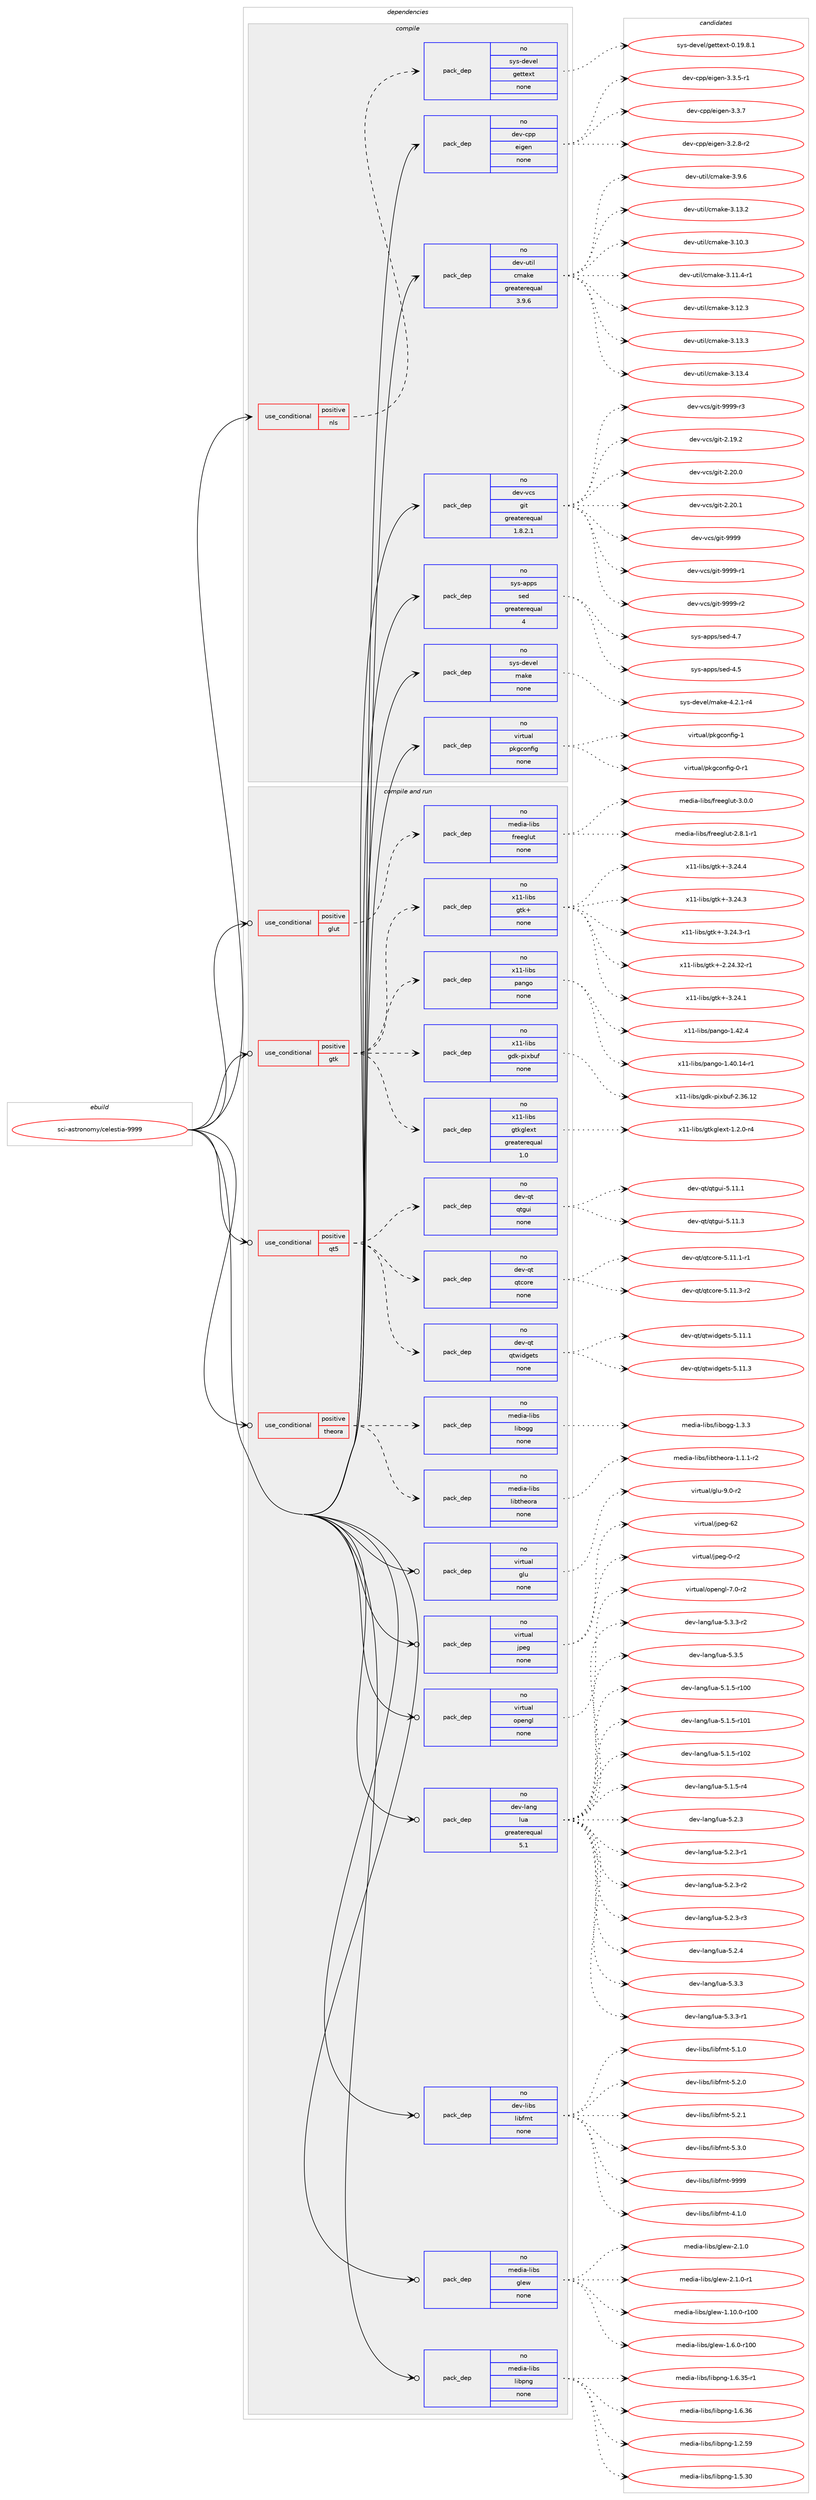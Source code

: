 digraph prolog {

# *************
# Graph options
# *************

newrank=true;
concentrate=true;
compound=true;
graph [rankdir=LR,fontname=Helvetica,fontsize=10,ranksep=1.5];#, ranksep=2.5, nodesep=0.2];
edge  [arrowhead=vee];
node  [fontname=Helvetica,fontsize=10];

# **********
# The ebuild
# **********

subgraph cluster_leftcol {
color=gray;
rank=same;
label=<<i>ebuild</i>>;
id [label="sci-astronomy/celestia-9999", color=red, width=4, href="../sci-astronomy/celestia-9999.svg"];
}

# ****************
# The dependencies
# ****************

subgraph cluster_midcol {
color=gray;
label=<<i>dependencies</i>>;
subgraph cluster_compile {
fillcolor="#eeeeee";
style=filled;
label=<<i>compile</i>>;
subgraph cond785 {
dependency4561 [label=<<TABLE BORDER="0" CELLBORDER="1" CELLSPACING="0" CELLPADDING="4"><TR><TD ROWSPAN="3" CELLPADDING="10">use_conditional</TD></TR><TR><TD>positive</TD></TR><TR><TD>nls</TD></TR></TABLE>>, shape=none, color=red];
subgraph pack3645 {
dependency4562 [label=<<TABLE BORDER="0" CELLBORDER="1" CELLSPACING="0" CELLPADDING="4" WIDTH="220"><TR><TD ROWSPAN="6" CELLPADDING="30">pack_dep</TD></TR><TR><TD WIDTH="110">no</TD></TR><TR><TD>sys-devel</TD></TR><TR><TD>gettext</TD></TR><TR><TD>none</TD></TR><TR><TD></TD></TR></TABLE>>, shape=none, color=blue];
}
dependency4561:e -> dependency4562:w [weight=20,style="dashed",arrowhead="vee"];
}
id:e -> dependency4561:w [weight=20,style="solid",arrowhead="vee"];
subgraph pack3646 {
dependency4563 [label=<<TABLE BORDER="0" CELLBORDER="1" CELLSPACING="0" CELLPADDING="4" WIDTH="220"><TR><TD ROWSPAN="6" CELLPADDING="30">pack_dep</TD></TR><TR><TD WIDTH="110">no</TD></TR><TR><TD>dev-cpp</TD></TR><TR><TD>eigen</TD></TR><TR><TD>none</TD></TR><TR><TD></TD></TR></TABLE>>, shape=none, color=blue];
}
id:e -> dependency4563:w [weight=20,style="solid",arrowhead="vee"];
subgraph pack3647 {
dependency4564 [label=<<TABLE BORDER="0" CELLBORDER="1" CELLSPACING="0" CELLPADDING="4" WIDTH="220"><TR><TD ROWSPAN="6" CELLPADDING="30">pack_dep</TD></TR><TR><TD WIDTH="110">no</TD></TR><TR><TD>dev-util</TD></TR><TR><TD>cmake</TD></TR><TR><TD>greaterequal</TD></TR><TR><TD>3.9.6</TD></TR></TABLE>>, shape=none, color=blue];
}
id:e -> dependency4564:w [weight=20,style="solid",arrowhead="vee"];
subgraph pack3648 {
dependency4565 [label=<<TABLE BORDER="0" CELLBORDER="1" CELLSPACING="0" CELLPADDING="4" WIDTH="220"><TR><TD ROWSPAN="6" CELLPADDING="30">pack_dep</TD></TR><TR><TD WIDTH="110">no</TD></TR><TR><TD>dev-vcs</TD></TR><TR><TD>git</TD></TR><TR><TD>greaterequal</TD></TR><TR><TD>1.8.2.1</TD></TR></TABLE>>, shape=none, color=blue];
}
id:e -> dependency4565:w [weight=20,style="solid",arrowhead="vee"];
subgraph pack3649 {
dependency4566 [label=<<TABLE BORDER="0" CELLBORDER="1" CELLSPACING="0" CELLPADDING="4" WIDTH="220"><TR><TD ROWSPAN="6" CELLPADDING="30">pack_dep</TD></TR><TR><TD WIDTH="110">no</TD></TR><TR><TD>sys-apps</TD></TR><TR><TD>sed</TD></TR><TR><TD>greaterequal</TD></TR><TR><TD>4</TD></TR></TABLE>>, shape=none, color=blue];
}
id:e -> dependency4566:w [weight=20,style="solid",arrowhead="vee"];
subgraph pack3650 {
dependency4567 [label=<<TABLE BORDER="0" CELLBORDER="1" CELLSPACING="0" CELLPADDING="4" WIDTH="220"><TR><TD ROWSPAN="6" CELLPADDING="30">pack_dep</TD></TR><TR><TD WIDTH="110">no</TD></TR><TR><TD>sys-devel</TD></TR><TR><TD>make</TD></TR><TR><TD>none</TD></TR><TR><TD></TD></TR></TABLE>>, shape=none, color=blue];
}
id:e -> dependency4567:w [weight=20,style="solid",arrowhead="vee"];
subgraph pack3651 {
dependency4568 [label=<<TABLE BORDER="0" CELLBORDER="1" CELLSPACING="0" CELLPADDING="4" WIDTH="220"><TR><TD ROWSPAN="6" CELLPADDING="30">pack_dep</TD></TR><TR><TD WIDTH="110">no</TD></TR><TR><TD>virtual</TD></TR><TR><TD>pkgconfig</TD></TR><TR><TD>none</TD></TR><TR><TD></TD></TR></TABLE>>, shape=none, color=blue];
}
id:e -> dependency4568:w [weight=20,style="solid",arrowhead="vee"];
}
subgraph cluster_compileandrun {
fillcolor="#eeeeee";
style=filled;
label=<<i>compile and run</i>>;
subgraph cond786 {
dependency4569 [label=<<TABLE BORDER="0" CELLBORDER="1" CELLSPACING="0" CELLPADDING="4"><TR><TD ROWSPAN="3" CELLPADDING="10">use_conditional</TD></TR><TR><TD>positive</TD></TR><TR><TD>glut</TD></TR></TABLE>>, shape=none, color=red];
subgraph pack3652 {
dependency4570 [label=<<TABLE BORDER="0" CELLBORDER="1" CELLSPACING="0" CELLPADDING="4" WIDTH="220"><TR><TD ROWSPAN="6" CELLPADDING="30">pack_dep</TD></TR><TR><TD WIDTH="110">no</TD></TR><TR><TD>media-libs</TD></TR><TR><TD>freeglut</TD></TR><TR><TD>none</TD></TR><TR><TD></TD></TR></TABLE>>, shape=none, color=blue];
}
dependency4569:e -> dependency4570:w [weight=20,style="dashed",arrowhead="vee"];
}
id:e -> dependency4569:w [weight=20,style="solid",arrowhead="odotvee"];
subgraph cond787 {
dependency4571 [label=<<TABLE BORDER="0" CELLBORDER="1" CELLSPACING="0" CELLPADDING="4"><TR><TD ROWSPAN="3" CELLPADDING="10">use_conditional</TD></TR><TR><TD>positive</TD></TR><TR><TD>gtk</TD></TR></TABLE>>, shape=none, color=red];
subgraph pack3653 {
dependency4572 [label=<<TABLE BORDER="0" CELLBORDER="1" CELLSPACING="0" CELLPADDING="4" WIDTH="220"><TR><TD ROWSPAN="6" CELLPADDING="30">pack_dep</TD></TR><TR><TD WIDTH="110">no</TD></TR><TR><TD>x11-libs</TD></TR><TR><TD>gtk+</TD></TR><TR><TD>none</TD></TR><TR><TD></TD></TR></TABLE>>, shape=none, color=blue];
}
dependency4571:e -> dependency4572:w [weight=20,style="dashed",arrowhead="vee"];
subgraph pack3654 {
dependency4573 [label=<<TABLE BORDER="0" CELLBORDER="1" CELLSPACING="0" CELLPADDING="4" WIDTH="220"><TR><TD ROWSPAN="6" CELLPADDING="30">pack_dep</TD></TR><TR><TD WIDTH="110">no</TD></TR><TR><TD>x11-libs</TD></TR><TR><TD>gtkglext</TD></TR><TR><TD>greaterequal</TD></TR><TR><TD>1.0</TD></TR></TABLE>>, shape=none, color=blue];
}
dependency4571:e -> dependency4573:w [weight=20,style="dashed",arrowhead="vee"];
subgraph pack3655 {
dependency4574 [label=<<TABLE BORDER="0" CELLBORDER="1" CELLSPACING="0" CELLPADDING="4" WIDTH="220"><TR><TD ROWSPAN="6" CELLPADDING="30">pack_dep</TD></TR><TR><TD WIDTH="110">no</TD></TR><TR><TD>x11-libs</TD></TR><TR><TD>gdk-pixbuf</TD></TR><TR><TD>none</TD></TR><TR><TD></TD></TR></TABLE>>, shape=none, color=blue];
}
dependency4571:e -> dependency4574:w [weight=20,style="dashed",arrowhead="vee"];
subgraph pack3656 {
dependency4575 [label=<<TABLE BORDER="0" CELLBORDER="1" CELLSPACING="0" CELLPADDING="4" WIDTH="220"><TR><TD ROWSPAN="6" CELLPADDING="30">pack_dep</TD></TR><TR><TD WIDTH="110">no</TD></TR><TR><TD>x11-libs</TD></TR><TR><TD>pango</TD></TR><TR><TD>none</TD></TR><TR><TD></TD></TR></TABLE>>, shape=none, color=blue];
}
dependency4571:e -> dependency4575:w [weight=20,style="dashed",arrowhead="vee"];
}
id:e -> dependency4571:w [weight=20,style="solid",arrowhead="odotvee"];
subgraph cond788 {
dependency4576 [label=<<TABLE BORDER="0" CELLBORDER="1" CELLSPACING="0" CELLPADDING="4"><TR><TD ROWSPAN="3" CELLPADDING="10">use_conditional</TD></TR><TR><TD>positive</TD></TR><TR><TD>qt5</TD></TR></TABLE>>, shape=none, color=red];
subgraph pack3657 {
dependency4577 [label=<<TABLE BORDER="0" CELLBORDER="1" CELLSPACING="0" CELLPADDING="4" WIDTH="220"><TR><TD ROWSPAN="6" CELLPADDING="30">pack_dep</TD></TR><TR><TD WIDTH="110">no</TD></TR><TR><TD>dev-qt</TD></TR><TR><TD>qtcore</TD></TR><TR><TD>none</TD></TR><TR><TD></TD></TR></TABLE>>, shape=none, color=blue];
}
dependency4576:e -> dependency4577:w [weight=20,style="dashed",arrowhead="vee"];
subgraph pack3658 {
dependency4578 [label=<<TABLE BORDER="0" CELLBORDER="1" CELLSPACING="0" CELLPADDING="4" WIDTH="220"><TR><TD ROWSPAN="6" CELLPADDING="30">pack_dep</TD></TR><TR><TD WIDTH="110">no</TD></TR><TR><TD>dev-qt</TD></TR><TR><TD>qtgui</TD></TR><TR><TD>none</TD></TR><TR><TD></TD></TR></TABLE>>, shape=none, color=blue];
}
dependency4576:e -> dependency4578:w [weight=20,style="dashed",arrowhead="vee"];
subgraph pack3659 {
dependency4579 [label=<<TABLE BORDER="0" CELLBORDER="1" CELLSPACING="0" CELLPADDING="4" WIDTH="220"><TR><TD ROWSPAN="6" CELLPADDING="30">pack_dep</TD></TR><TR><TD WIDTH="110">no</TD></TR><TR><TD>dev-qt</TD></TR><TR><TD>qtwidgets</TD></TR><TR><TD>none</TD></TR><TR><TD></TD></TR></TABLE>>, shape=none, color=blue];
}
dependency4576:e -> dependency4579:w [weight=20,style="dashed",arrowhead="vee"];
}
id:e -> dependency4576:w [weight=20,style="solid",arrowhead="odotvee"];
subgraph cond789 {
dependency4580 [label=<<TABLE BORDER="0" CELLBORDER="1" CELLSPACING="0" CELLPADDING="4"><TR><TD ROWSPAN="3" CELLPADDING="10">use_conditional</TD></TR><TR><TD>positive</TD></TR><TR><TD>theora</TD></TR></TABLE>>, shape=none, color=red];
subgraph pack3660 {
dependency4581 [label=<<TABLE BORDER="0" CELLBORDER="1" CELLSPACING="0" CELLPADDING="4" WIDTH="220"><TR><TD ROWSPAN="6" CELLPADDING="30">pack_dep</TD></TR><TR><TD WIDTH="110">no</TD></TR><TR><TD>media-libs</TD></TR><TR><TD>libogg</TD></TR><TR><TD>none</TD></TR><TR><TD></TD></TR></TABLE>>, shape=none, color=blue];
}
dependency4580:e -> dependency4581:w [weight=20,style="dashed",arrowhead="vee"];
subgraph pack3661 {
dependency4582 [label=<<TABLE BORDER="0" CELLBORDER="1" CELLSPACING="0" CELLPADDING="4" WIDTH="220"><TR><TD ROWSPAN="6" CELLPADDING="30">pack_dep</TD></TR><TR><TD WIDTH="110">no</TD></TR><TR><TD>media-libs</TD></TR><TR><TD>libtheora</TD></TR><TR><TD>none</TD></TR><TR><TD></TD></TR></TABLE>>, shape=none, color=blue];
}
dependency4580:e -> dependency4582:w [weight=20,style="dashed",arrowhead="vee"];
}
id:e -> dependency4580:w [weight=20,style="solid",arrowhead="odotvee"];
subgraph pack3662 {
dependency4583 [label=<<TABLE BORDER="0" CELLBORDER="1" CELLSPACING="0" CELLPADDING="4" WIDTH="220"><TR><TD ROWSPAN="6" CELLPADDING="30">pack_dep</TD></TR><TR><TD WIDTH="110">no</TD></TR><TR><TD>dev-lang</TD></TR><TR><TD>lua</TD></TR><TR><TD>greaterequal</TD></TR><TR><TD>5.1</TD></TR></TABLE>>, shape=none, color=blue];
}
id:e -> dependency4583:w [weight=20,style="solid",arrowhead="odotvee"];
subgraph pack3663 {
dependency4584 [label=<<TABLE BORDER="0" CELLBORDER="1" CELLSPACING="0" CELLPADDING="4" WIDTH="220"><TR><TD ROWSPAN="6" CELLPADDING="30">pack_dep</TD></TR><TR><TD WIDTH="110">no</TD></TR><TR><TD>dev-libs</TD></TR><TR><TD>libfmt</TD></TR><TR><TD>none</TD></TR><TR><TD></TD></TR></TABLE>>, shape=none, color=blue];
}
id:e -> dependency4584:w [weight=20,style="solid",arrowhead="odotvee"];
subgraph pack3664 {
dependency4585 [label=<<TABLE BORDER="0" CELLBORDER="1" CELLSPACING="0" CELLPADDING="4" WIDTH="220"><TR><TD ROWSPAN="6" CELLPADDING="30">pack_dep</TD></TR><TR><TD WIDTH="110">no</TD></TR><TR><TD>media-libs</TD></TR><TR><TD>glew</TD></TR><TR><TD>none</TD></TR><TR><TD></TD></TR></TABLE>>, shape=none, color=blue];
}
id:e -> dependency4585:w [weight=20,style="solid",arrowhead="odotvee"];
subgraph pack3665 {
dependency4586 [label=<<TABLE BORDER="0" CELLBORDER="1" CELLSPACING="0" CELLPADDING="4" WIDTH="220"><TR><TD ROWSPAN="6" CELLPADDING="30">pack_dep</TD></TR><TR><TD WIDTH="110">no</TD></TR><TR><TD>media-libs</TD></TR><TR><TD>libpng</TD></TR><TR><TD>none</TD></TR><TR><TD></TD></TR></TABLE>>, shape=none, color=blue];
}
id:e -> dependency4586:w [weight=20,style="solid",arrowhead="odotvee"];
subgraph pack3666 {
dependency4587 [label=<<TABLE BORDER="0" CELLBORDER="1" CELLSPACING="0" CELLPADDING="4" WIDTH="220"><TR><TD ROWSPAN="6" CELLPADDING="30">pack_dep</TD></TR><TR><TD WIDTH="110">no</TD></TR><TR><TD>virtual</TD></TR><TR><TD>glu</TD></TR><TR><TD>none</TD></TR><TR><TD></TD></TR></TABLE>>, shape=none, color=blue];
}
id:e -> dependency4587:w [weight=20,style="solid",arrowhead="odotvee"];
subgraph pack3667 {
dependency4588 [label=<<TABLE BORDER="0" CELLBORDER="1" CELLSPACING="0" CELLPADDING="4" WIDTH="220"><TR><TD ROWSPAN="6" CELLPADDING="30">pack_dep</TD></TR><TR><TD WIDTH="110">no</TD></TR><TR><TD>virtual</TD></TR><TR><TD>jpeg</TD></TR><TR><TD>none</TD></TR><TR><TD></TD></TR></TABLE>>, shape=none, color=blue];
}
id:e -> dependency4588:w [weight=20,style="solid",arrowhead="odotvee"];
subgraph pack3668 {
dependency4589 [label=<<TABLE BORDER="0" CELLBORDER="1" CELLSPACING="0" CELLPADDING="4" WIDTH="220"><TR><TD ROWSPAN="6" CELLPADDING="30">pack_dep</TD></TR><TR><TD WIDTH="110">no</TD></TR><TR><TD>virtual</TD></TR><TR><TD>opengl</TD></TR><TR><TD>none</TD></TR><TR><TD></TD></TR></TABLE>>, shape=none, color=blue];
}
id:e -> dependency4589:w [weight=20,style="solid",arrowhead="odotvee"];
}
subgraph cluster_run {
fillcolor="#eeeeee";
style=filled;
label=<<i>run</i>>;
}
}

# **************
# The candidates
# **************

subgraph cluster_choices {
rank=same;
color=gray;
label=<<i>candidates</i>>;

subgraph choice3645 {
color=black;
nodesep=1;
choice1151211154510010111810110847103101116116101120116454846495746564649 [label="sys-devel/gettext-0.19.8.1", color=red, width=4,href="../sys-devel/gettext-0.19.8.1.svg"];
dependency4562:e -> choice1151211154510010111810110847103101116116101120116454846495746564649:w [style=dotted,weight="100"];
}
subgraph choice3646 {
color=black;
nodesep=1;
choice1001011184599112112471011051031011104551465046564511450 [label="dev-cpp/eigen-3.2.8-r2", color=red, width=4,href="../dev-cpp/eigen-3.2.8-r2.svg"];
choice1001011184599112112471011051031011104551465146534511449 [label="dev-cpp/eigen-3.3.5-r1", color=red, width=4,href="../dev-cpp/eigen-3.3.5-r1.svg"];
choice100101118459911211247101105103101110455146514655 [label="dev-cpp/eigen-3.3.7", color=red, width=4,href="../dev-cpp/eigen-3.3.7.svg"];
dependency4563:e -> choice1001011184599112112471011051031011104551465046564511450:w [style=dotted,weight="100"];
dependency4563:e -> choice1001011184599112112471011051031011104551465146534511449:w [style=dotted,weight="100"];
dependency4563:e -> choice100101118459911211247101105103101110455146514655:w [style=dotted,weight="100"];
}
subgraph choice3647 {
color=black;
nodesep=1;
choice1001011184511711610510847991099710710145514649514650 [label="dev-util/cmake-3.13.2", color=red, width=4,href="../dev-util/cmake-3.13.2.svg"];
choice1001011184511711610510847991099710710145514649484651 [label="dev-util/cmake-3.10.3", color=red, width=4,href="../dev-util/cmake-3.10.3.svg"];
choice10010111845117116105108479910997107101455146494946524511449 [label="dev-util/cmake-3.11.4-r1", color=red, width=4,href="../dev-util/cmake-3.11.4-r1.svg"];
choice1001011184511711610510847991099710710145514649504651 [label="dev-util/cmake-3.12.3", color=red, width=4,href="../dev-util/cmake-3.12.3.svg"];
choice1001011184511711610510847991099710710145514649514651 [label="dev-util/cmake-3.13.3", color=red, width=4,href="../dev-util/cmake-3.13.3.svg"];
choice1001011184511711610510847991099710710145514649514652 [label="dev-util/cmake-3.13.4", color=red, width=4,href="../dev-util/cmake-3.13.4.svg"];
choice10010111845117116105108479910997107101455146574654 [label="dev-util/cmake-3.9.6", color=red, width=4,href="../dev-util/cmake-3.9.6.svg"];
dependency4564:e -> choice1001011184511711610510847991099710710145514649514650:w [style=dotted,weight="100"];
dependency4564:e -> choice1001011184511711610510847991099710710145514649484651:w [style=dotted,weight="100"];
dependency4564:e -> choice10010111845117116105108479910997107101455146494946524511449:w [style=dotted,weight="100"];
dependency4564:e -> choice1001011184511711610510847991099710710145514649504651:w [style=dotted,weight="100"];
dependency4564:e -> choice1001011184511711610510847991099710710145514649514651:w [style=dotted,weight="100"];
dependency4564:e -> choice1001011184511711610510847991099710710145514649514652:w [style=dotted,weight="100"];
dependency4564:e -> choice10010111845117116105108479910997107101455146574654:w [style=dotted,weight="100"];
}
subgraph choice3648 {
color=black;
nodesep=1;
choice10010111845118991154710310511645504649574650 [label="dev-vcs/git-2.19.2", color=red, width=4,href="../dev-vcs/git-2.19.2.svg"];
choice10010111845118991154710310511645504650484648 [label="dev-vcs/git-2.20.0", color=red, width=4,href="../dev-vcs/git-2.20.0.svg"];
choice10010111845118991154710310511645504650484649 [label="dev-vcs/git-2.20.1", color=red, width=4,href="../dev-vcs/git-2.20.1.svg"];
choice1001011184511899115471031051164557575757 [label="dev-vcs/git-9999", color=red, width=4,href="../dev-vcs/git-9999.svg"];
choice10010111845118991154710310511645575757574511449 [label="dev-vcs/git-9999-r1", color=red, width=4,href="../dev-vcs/git-9999-r1.svg"];
choice10010111845118991154710310511645575757574511450 [label="dev-vcs/git-9999-r2", color=red, width=4,href="../dev-vcs/git-9999-r2.svg"];
choice10010111845118991154710310511645575757574511451 [label="dev-vcs/git-9999-r3", color=red, width=4,href="../dev-vcs/git-9999-r3.svg"];
dependency4565:e -> choice10010111845118991154710310511645504649574650:w [style=dotted,weight="100"];
dependency4565:e -> choice10010111845118991154710310511645504650484648:w [style=dotted,weight="100"];
dependency4565:e -> choice10010111845118991154710310511645504650484649:w [style=dotted,weight="100"];
dependency4565:e -> choice1001011184511899115471031051164557575757:w [style=dotted,weight="100"];
dependency4565:e -> choice10010111845118991154710310511645575757574511449:w [style=dotted,weight="100"];
dependency4565:e -> choice10010111845118991154710310511645575757574511450:w [style=dotted,weight="100"];
dependency4565:e -> choice10010111845118991154710310511645575757574511451:w [style=dotted,weight="100"];
}
subgraph choice3649 {
color=black;
nodesep=1;
choice11512111545971121121154711510110045524653 [label="sys-apps/sed-4.5", color=red, width=4,href="../sys-apps/sed-4.5.svg"];
choice11512111545971121121154711510110045524655 [label="sys-apps/sed-4.7", color=red, width=4,href="../sys-apps/sed-4.7.svg"];
dependency4566:e -> choice11512111545971121121154711510110045524653:w [style=dotted,weight="100"];
dependency4566:e -> choice11512111545971121121154711510110045524655:w [style=dotted,weight="100"];
}
subgraph choice3650 {
color=black;
nodesep=1;
choice1151211154510010111810110847109971071014552465046494511452 [label="sys-devel/make-4.2.1-r4", color=red, width=4,href="../sys-devel/make-4.2.1-r4.svg"];
dependency4567:e -> choice1151211154510010111810110847109971071014552465046494511452:w [style=dotted,weight="100"];
}
subgraph choice3651 {
color=black;
nodesep=1;
choice11810511411611797108471121071039911111010210510345484511449 [label="virtual/pkgconfig-0-r1", color=red, width=4,href="../virtual/pkgconfig-0-r1.svg"];
choice1181051141161179710847112107103991111101021051034549 [label="virtual/pkgconfig-1", color=red, width=4,href="../virtual/pkgconfig-1.svg"];
dependency4568:e -> choice11810511411611797108471121071039911111010210510345484511449:w [style=dotted,weight="100"];
dependency4568:e -> choice1181051141161179710847112107103991111101021051034549:w [style=dotted,weight="100"];
}
subgraph choice3652 {
color=black;
nodesep=1;
choice109101100105974510810598115471021141011011031081171164550465646494511449 [label="media-libs/freeglut-2.8.1-r1", color=red, width=4,href="../media-libs/freeglut-2.8.1-r1.svg"];
choice10910110010597451081059811547102114101101103108117116455146484648 [label="media-libs/freeglut-3.0.0", color=red, width=4,href="../media-libs/freeglut-3.0.0.svg"];
dependency4570:e -> choice109101100105974510810598115471021141011011031081171164550465646494511449:w [style=dotted,weight="100"];
dependency4570:e -> choice10910110010597451081059811547102114101101103108117116455146484648:w [style=dotted,weight="100"];
}
subgraph choice3653 {
color=black;
nodesep=1;
choice12049494510810598115471031161074345514650524651 [label="x11-libs/gtk+-3.24.3", color=red, width=4,href="../x11-libs/gtk+-3.24.3.svg"];
choice120494945108105981154710311610743455146505246514511449 [label="x11-libs/gtk+-3.24.3-r1", color=red, width=4,href="../x11-libs/gtk+-3.24.3-r1.svg"];
choice12049494510810598115471031161074345504650524651504511449 [label="x11-libs/gtk+-2.24.32-r1", color=red, width=4,href="../x11-libs/gtk+-2.24.32-r1.svg"];
choice12049494510810598115471031161074345514650524649 [label="x11-libs/gtk+-3.24.1", color=red, width=4,href="../x11-libs/gtk+-3.24.1.svg"];
choice12049494510810598115471031161074345514650524652 [label="x11-libs/gtk+-3.24.4", color=red, width=4,href="../x11-libs/gtk+-3.24.4.svg"];
dependency4572:e -> choice12049494510810598115471031161074345514650524651:w [style=dotted,weight="100"];
dependency4572:e -> choice120494945108105981154710311610743455146505246514511449:w [style=dotted,weight="100"];
dependency4572:e -> choice12049494510810598115471031161074345504650524651504511449:w [style=dotted,weight="100"];
dependency4572:e -> choice12049494510810598115471031161074345514650524649:w [style=dotted,weight="100"];
dependency4572:e -> choice12049494510810598115471031161074345514650524652:w [style=dotted,weight="100"];
}
subgraph choice3654 {
color=black;
nodesep=1;
choice12049494510810598115471031161071031081011201164549465046484511452 [label="x11-libs/gtkglext-1.2.0-r4", color=red, width=4,href="../x11-libs/gtkglext-1.2.0-r4.svg"];
dependency4573:e -> choice12049494510810598115471031161071031081011201164549465046484511452:w [style=dotted,weight="100"];
}
subgraph choice3655 {
color=black;
nodesep=1;
choice120494945108105981154710310010745112105120981171024550465154464950 [label="x11-libs/gdk-pixbuf-2.36.12", color=red, width=4,href="../x11-libs/gdk-pixbuf-2.36.12.svg"];
dependency4574:e -> choice120494945108105981154710310010745112105120981171024550465154464950:w [style=dotted,weight="100"];
}
subgraph choice3656 {
color=black;
nodesep=1;
choice12049494510810598115471129711010311145494652484649524511449 [label="x11-libs/pango-1.40.14-r1", color=red, width=4,href="../x11-libs/pango-1.40.14-r1.svg"];
choice12049494510810598115471129711010311145494652504652 [label="x11-libs/pango-1.42.4", color=red, width=4,href="../x11-libs/pango-1.42.4.svg"];
dependency4575:e -> choice12049494510810598115471129711010311145494652484649524511449:w [style=dotted,weight="100"];
dependency4575:e -> choice12049494510810598115471129711010311145494652504652:w [style=dotted,weight="100"];
}
subgraph choice3657 {
color=black;
nodesep=1;
choice100101118451131164711311699111114101455346494946494511449 [label="dev-qt/qtcore-5.11.1-r1", color=red, width=4,href="../dev-qt/qtcore-5.11.1-r1.svg"];
choice100101118451131164711311699111114101455346494946514511450 [label="dev-qt/qtcore-5.11.3-r2", color=red, width=4,href="../dev-qt/qtcore-5.11.3-r2.svg"];
dependency4577:e -> choice100101118451131164711311699111114101455346494946494511449:w [style=dotted,weight="100"];
dependency4577:e -> choice100101118451131164711311699111114101455346494946514511450:w [style=dotted,weight="100"];
}
subgraph choice3658 {
color=black;
nodesep=1;
choice100101118451131164711311610311710545534649494649 [label="dev-qt/qtgui-5.11.1", color=red, width=4,href="../dev-qt/qtgui-5.11.1.svg"];
choice100101118451131164711311610311710545534649494651 [label="dev-qt/qtgui-5.11.3", color=red, width=4,href="../dev-qt/qtgui-5.11.3.svg"];
dependency4578:e -> choice100101118451131164711311610311710545534649494649:w [style=dotted,weight="100"];
dependency4578:e -> choice100101118451131164711311610311710545534649494651:w [style=dotted,weight="100"];
}
subgraph choice3659 {
color=black;
nodesep=1;
choice100101118451131164711311611910510010310111611545534649494649 [label="dev-qt/qtwidgets-5.11.1", color=red, width=4,href="../dev-qt/qtwidgets-5.11.1.svg"];
choice100101118451131164711311611910510010310111611545534649494651 [label="dev-qt/qtwidgets-5.11.3", color=red, width=4,href="../dev-qt/qtwidgets-5.11.3.svg"];
dependency4579:e -> choice100101118451131164711311611910510010310111611545534649494649:w [style=dotted,weight="100"];
dependency4579:e -> choice100101118451131164711311611910510010310111611545534649494651:w [style=dotted,weight="100"];
}
subgraph choice3660 {
color=black;
nodesep=1;
choice1091011001059745108105981154710810598111103103454946514651 [label="media-libs/libogg-1.3.3", color=red, width=4,href="../media-libs/libogg-1.3.3.svg"];
dependency4581:e -> choice1091011001059745108105981154710810598111103103454946514651:w [style=dotted,weight="100"];
}
subgraph choice3661 {
color=black;
nodesep=1;
choice1091011001059745108105981154710810598116104101111114974549464946494511450 [label="media-libs/libtheora-1.1.1-r2", color=red, width=4,href="../media-libs/libtheora-1.1.1-r2.svg"];
dependency4582:e -> choice1091011001059745108105981154710810598116104101111114974549464946494511450:w [style=dotted,weight="100"];
}
subgraph choice3662 {
color=black;
nodesep=1;
choice1001011184510897110103471081179745534649465345114494848 [label="dev-lang/lua-5.1.5-r100", color=red, width=4,href="../dev-lang/lua-5.1.5-r100.svg"];
choice1001011184510897110103471081179745534649465345114494849 [label="dev-lang/lua-5.1.5-r101", color=red, width=4,href="../dev-lang/lua-5.1.5-r101.svg"];
choice1001011184510897110103471081179745534649465345114494850 [label="dev-lang/lua-5.1.5-r102", color=red, width=4,href="../dev-lang/lua-5.1.5-r102.svg"];
choice100101118451089711010347108117974553464946534511452 [label="dev-lang/lua-5.1.5-r4", color=red, width=4,href="../dev-lang/lua-5.1.5-r4.svg"];
choice10010111845108971101034710811797455346504651 [label="dev-lang/lua-5.2.3", color=red, width=4,href="../dev-lang/lua-5.2.3.svg"];
choice100101118451089711010347108117974553465046514511449 [label="dev-lang/lua-5.2.3-r1", color=red, width=4,href="../dev-lang/lua-5.2.3-r1.svg"];
choice100101118451089711010347108117974553465046514511450 [label="dev-lang/lua-5.2.3-r2", color=red, width=4,href="../dev-lang/lua-5.2.3-r2.svg"];
choice100101118451089711010347108117974553465046514511451 [label="dev-lang/lua-5.2.3-r3", color=red, width=4,href="../dev-lang/lua-5.2.3-r3.svg"];
choice10010111845108971101034710811797455346504652 [label="dev-lang/lua-5.2.4", color=red, width=4,href="../dev-lang/lua-5.2.4.svg"];
choice10010111845108971101034710811797455346514651 [label="dev-lang/lua-5.3.3", color=red, width=4,href="../dev-lang/lua-5.3.3.svg"];
choice100101118451089711010347108117974553465146514511449 [label="dev-lang/lua-5.3.3-r1", color=red, width=4,href="../dev-lang/lua-5.3.3-r1.svg"];
choice100101118451089711010347108117974553465146514511450 [label="dev-lang/lua-5.3.3-r2", color=red, width=4,href="../dev-lang/lua-5.3.3-r2.svg"];
choice10010111845108971101034710811797455346514653 [label="dev-lang/lua-5.3.5", color=red, width=4,href="../dev-lang/lua-5.3.5.svg"];
dependency4583:e -> choice1001011184510897110103471081179745534649465345114494848:w [style=dotted,weight="100"];
dependency4583:e -> choice1001011184510897110103471081179745534649465345114494849:w [style=dotted,weight="100"];
dependency4583:e -> choice1001011184510897110103471081179745534649465345114494850:w [style=dotted,weight="100"];
dependency4583:e -> choice100101118451089711010347108117974553464946534511452:w [style=dotted,weight="100"];
dependency4583:e -> choice10010111845108971101034710811797455346504651:w [style=dotted,weight="100"];
dependency4583:e -> choice100101118451089711010347108117974553465046514511449:w [style=dotted,weight="100"];
dependency4583:e -> choice100101118451089711010347108117974553465046514511450:w [style=dotted,weight="100"];
dependency4583:e -> choice100101118451089711010347108117974553465046514511451:w [style=dotted,weight="100"];
dependency4583:e -> choice10010111845108971101034710811797455346504652:w [style=dotted,weight="100"];
dependency4583:e -> choice10010111845108971101034710811797455346514651:w [style=dotted,weight="100"];
dependency4583:e -> choice100101118451089711010347108117974553465146514511449:w [style=dotted,weight="100"];
dependency4583:e -> choice100101118451089711010347108117974553465146514511450:w [style=dotted,weight="100"];
dependency4583:e -> choice10010111845108971101034710811797455346514653:w [style=dotted,weight="100"];
}
subgraph choice3663 {
color=black;
nodesep=1;
choice10010111845108105981154710810598102109116455246494648 [label="dev-libs/libfmt-4.1.0", color=red, width=4,href="../dev-libs/libfmt-4.1.0.svg"];
choice10010111845108105981154710810598102109116455346494648 [label="dev-libs/libfmt-5.1.0", color=red, width=4,href="../dev-libs/libfmt-5.1.0.svg"];
choice10010111845108105981154710810598102109116455346504648 [label="dev-libs/libfmt-5.2.0", color=red, width=4,href="../dev-libs/libfmt-5.2.0.svg"];
choice10010111845108105981154710810598102109116455346504649 [label="dev-libs/libfmt-5.2.1", color=red, width=4,href="../dev-libs/libfmt-5.2.1.svg"];
choice10010111845108105981154710810598102109116455346514648 [label="dev-libs/libfmt-5.3.0", color=red, width=4,href="../dev-libs/libfmt-5.3.0.svg"];
choice100101118451081059811547108105981021091164557575757 [label="dev-libs/libfmt-9999", color=red, width=4,href="../dev-libs/libfmt-9999.svg"];
dependency4584:e -> choice10010111845108105981154710810598102109116455246494648:w [style=dotted,weight="100"];
dependency4584:e -> choice10010111845108105981154710810598102109116455346494648:w [style=dotted,weight="100"];
dependency4584:e -> choice10010111845108105981154710810598102109116455346504648:w [style=dotted,weight="100"];
dependency4584:e -> choice10010111845108105981154710810598102109116455346504649:w [style=dotted,weight="100"];
dependency4584:e -> choice10010111845108105981154710810598102109116455346514648:w [style=dotted,weight="100"];
dependency4584:e -> choice100101118451081059811547108105981021091164557575757:w [style=dotted,weight="100"];
}
subgraph choice3664 {
color=black;
nodesep=1;
choice109101100105974510810598115471031081011194549464948464845114494848 [label="media-libs/glew-1.10.0-r100", color=red, width=4,href="../media-libs/glew-1.10.0-r100.svg"];
choice1091011001059745108105981154710310810111945494654464845114494848 [label="media-libs/glew-1.6.0-r100", color=red, width=4,href="../media-libs/glew-1.6.0-r100.svg"];
choice10910110010597451081059811547103108101119455046494648 [label="media-libs/glew-2.1.0", color=red, width=4,href="../media-libs/glew-2.1.0.svg"];
choice109101100105974510810598115471031081011194550464946484511449 [label="media-libs/glew-2.1.0-r1", color=red, width=4,href="../media-libs/glew-2.1.0-r1.svg"];
dependency4585:e -> choice109101100105974510810598115471031081011194549464948464845114494848:w [style=dotted,weight="100"];
dependency4585:e -> choice1091011001059745108105981154710310810111945494654464845114494848:w [style=dotted,weight="100"];
dependency4585:e -> choice10910110010597451081059811547103108101119455046494648:w [style=dotted,weight="100"];
dependency4585:e -> choice109101100105974510810598115471031081011194550464946484511449:w [style=dotted,weight="100"];
}
subgraph choice3665 {
color=black;
nodesep=1;
choice109101100105974510810598115471081059811211010345494650465357 [label="media-libs/libpng-1.2.59", color=red, width=4,href="../media-libs/libpng-1.2.59.svg"];
choice109101100105974510810598115471081059811211010345494653465148 [label="media-libs/libpng-1.5.30", color=red, width=4,href="../media-libs/libpng-1.5.30.svg"];
choice1091011001059745108105981154710810598112110103454946544651534511449 [label="media-libs/libpng-1.6.35-r1", color=red, width=4,href="../media-libs/libpng-1.6.35-r1.svg"];
choice109101100105974510810598115471081059811211010345494654465154 [label="media-libs/libpng-1.6.36", color=red, width=4,href="../media-libs/libpng-1.6.36.svg"];
dependency4586:e -> choice109101100105974510810598115471081059811211010345494650465357:w [style=dotted,weight="100"];
dependency4586:e -> choice109101100105974510810598115471081059811211010345494653465148:w [style=dotted,weight="100"];
dependency4586:e -> choice1091011001059745108105981154710810598112110103454946544651534511449:w [style=dotted,weight="100"];
dependency4586:e -> choice109101100105974510810598115471081059811211010345494654465154:w [style=dotted,weight="100"];
}
subgraph choice3666 {
color=black;
nodesep=1;
choice1181051141161179710847103108117455746484511450 [label="virtual/glu-9.0-r2", color=red, width=4,href="../virtual/glu-9.0-r2.svg"];
dependency4587:e -> choice1181051141161179710847103108117455746484511450:w [style=dotted,weight="100"];
}
subgraph choice3667 {
color=black;
nodesep=1;
choice118105114116117971084710611210110345484511450 [label="virtual/jpeg-0-r2", color=red, width=4,href="../virtual/jpeg-0-r2.svg"];
choice1181051141161179710847106112101103455450 [label="virtual/jpeg-62", color=red, width=4,href="../virtual/jpeg-62.svg"];
dependency4588:e -> choice118105114116117971084710611210110345484511450:w [style=dotted,weight="100"];
dependency4588:e -> choice1181051141161179710847106112101103455450:w [style=dotted,weight="100"];
}
subgraph choice3668 {
color=black;
nodesep=1;
choice1181051141161179710847111112101110103108455546484511450 [label="virtual/opengl-7.0-r2", color=red, width=4,href="../virtual/opengl-7.0-r2.svg"];
dependency4589:e -> choice1181051141161179710847111112101110103108455546484511450:w [style=dotted,weight="100"];
}
}

}
